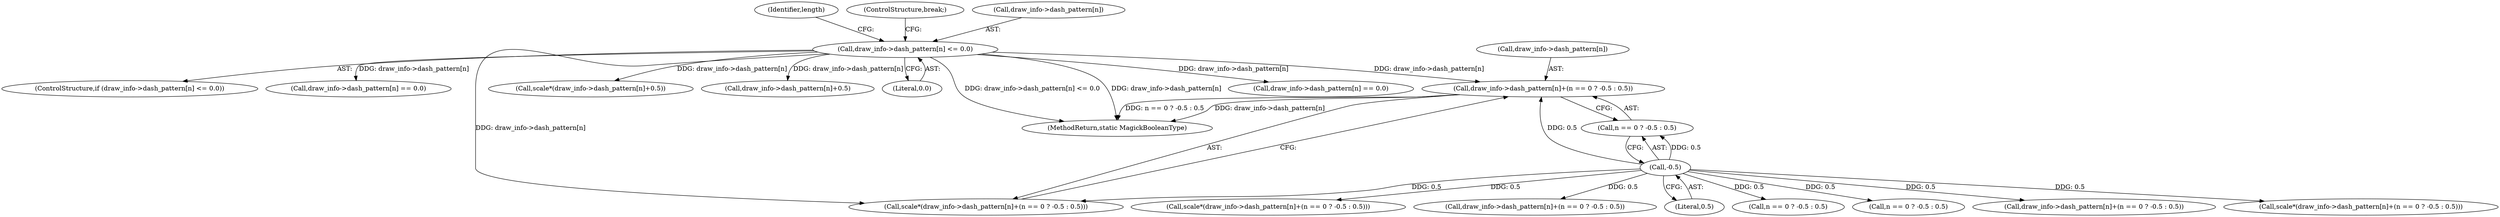 digraph "0_ImageMagick_726812fa2fa7ce16bcf58f6e115f65427a1c0950_0@pointer" {
"1000257" [label="(Call,draw_info->dash_pattern[n]+(n == 0 ? -0.5 : 0.5))"];
"1000245" [label="(Call,draw_info->dash_pattern[n] <= 0.0)"];
"1000267" [label="(Call,-0.5)"];
"1000263" [label="(Call,n == 0 ? -0.5 : 0.5)"];
"1000257" [label="(Call,draw_info->dash_pattern[n]+(n == 0 ? -0.5 : 0.5))"];
"1000625" [label="(Call,n == 0 ? -0.5 : 0.5)"];
"1000267" [label="(Call,-0.5)"];
"1000245" [label="(Call,draw_info->dash_pattern[n] <= 0.0)"];
"1000254" [label="(Identifier,length)"];
"1000244" [label="(ControlStructure,if (draw_info->dash_pattern[n] <= 0.0))"];
"1000387" [label="(Call,draw_info->dash_pattern[n] == 0.0)"];
"1000252" [label="(ControlStructure,break;)"];
"1000401" [label="(Call,draw_info->dash_pattern[n]+(n == 0 ? -0.5 : 0.5))"];
"1000617" [label="(Call,scale*(draw_info->dash_pattern[n]+(n == 0 ? -0.5 : 0.5)))"];
"1000399" [label="(Call,scale*(draw_info->dash_pattern[n]+(n == 0 ? -0.5 : 0.5)))"];
"1000619" [label="(Call,draw_info->dash_pattern[n]+(n == 0 ? -0.5 : 0.5))"];
"1000268" [label="(Literal,0.5)"];
"1000246" [label="(Call,draw_info->dash_pattern[n])"];
"1000255" [label="(Call,scale*(draw_info->dash_pattern[n]+(n == 0 ? -0.5 : 0.5)))"];
"1000282" [label="(Call,scale*(draw_info->dash_pattern[n]+0.5))"];
"1000407" [label="(Call,n == 0 ? -0.5 : 0.5)"];
"1000284" [label="(Call,draw_info->dash_pattern[n]+0.5)"];
"1000258" [label="(Call,draw_info->dash_pattern[n])"];
"1000251" [label="(Literal,0.0)"];
"1000763" [label="(MethodReturn,static MagickBooleanType)"];
"1000605" [label="(Call,draw_info->dash_pattern[n] == 0.0)"];
"1000257" -> "1000255"  [label="AST: "];
"1000257" -> "1000263"  [label="CFG: "];
"1000258" -> "1000257"  [label="AST: "];
"1000263" -> "1000257"  [label="AST: "];
"1000255" -> "1000257"  [label="CFG: "];
"1000257" -> "1000763"  [label="DDG: n == 0 ? -0.5 : 0.5"];
"1000257" -> "1000763"  [label="DDG: draw_info->dash_pattern[n]"];
"1000245" -> "1000257"  [label="DDG: draw_info->dash_pattern[n]"];
"1000267" -> "1000257"  [label="DDG: 0.5"];
"1000245" -> "1000244"  [label="AST: "];
"1000245" -> "1000251"  [label="CFG: "];
"1000246" -> "1000245"  [label="AST: "];
"1000251" -> "1000245"  [label="AST: "];
"1000252" -> "1000245"  [label="CFG: "];
"1000254" -> "1000245"  [label="CFG: "];
"1000245" -> "1000763"  [label="DDG: draw_info->dash_pattern[n] <= 0.0"];
"1000245" -> "1000763"  [label="DDG: draw_info->dash_pattern[n]"];
"1000245" -> "1000255"  [label="DDG: draw_info->dash_pattern[n]"];
"1000245" -> "1000282"  [label="DDG: draw_info->dash_pattern[n]"];
"1000245" -> "1000284"  [label="DDG: draw_info->dash_pattern[n]"];
"1000245" -> "1000387"  [label="DDG: draw_info->dash_pattern[n]"];
"1000245" -> "1000605"  [label="DDG: draw_info->dash_pattern[n]"];
"1000267" -> "1000263"  [label="AST: "];
"1000267" -> "1000268"  [label="CFG: "];
"1000268" -> "1000267"  [label="AST: "];
"1000263" -> "1000267"  [label="CFG: "];
"1000267" -> "1000255"  [label="DDG: 0.5"];
"1000267" -> "1000263"  [label="DDG: 0.5"];
"1000267" -> "1000399"  [label="DDG: 0.5"];
"1000267" -> "1000401"  [label="DDG: 0.5"];
"1000267" -> "1000407"  [label="DDG: 0.5"];
"1000267" -> "1000617"  [label="DDG: 0.5"];
"1000267" -> "1000619"  [label="DDG: 0.5"];
"1000267" -> "1000625"  [label="DDG: 0.5"];
}
